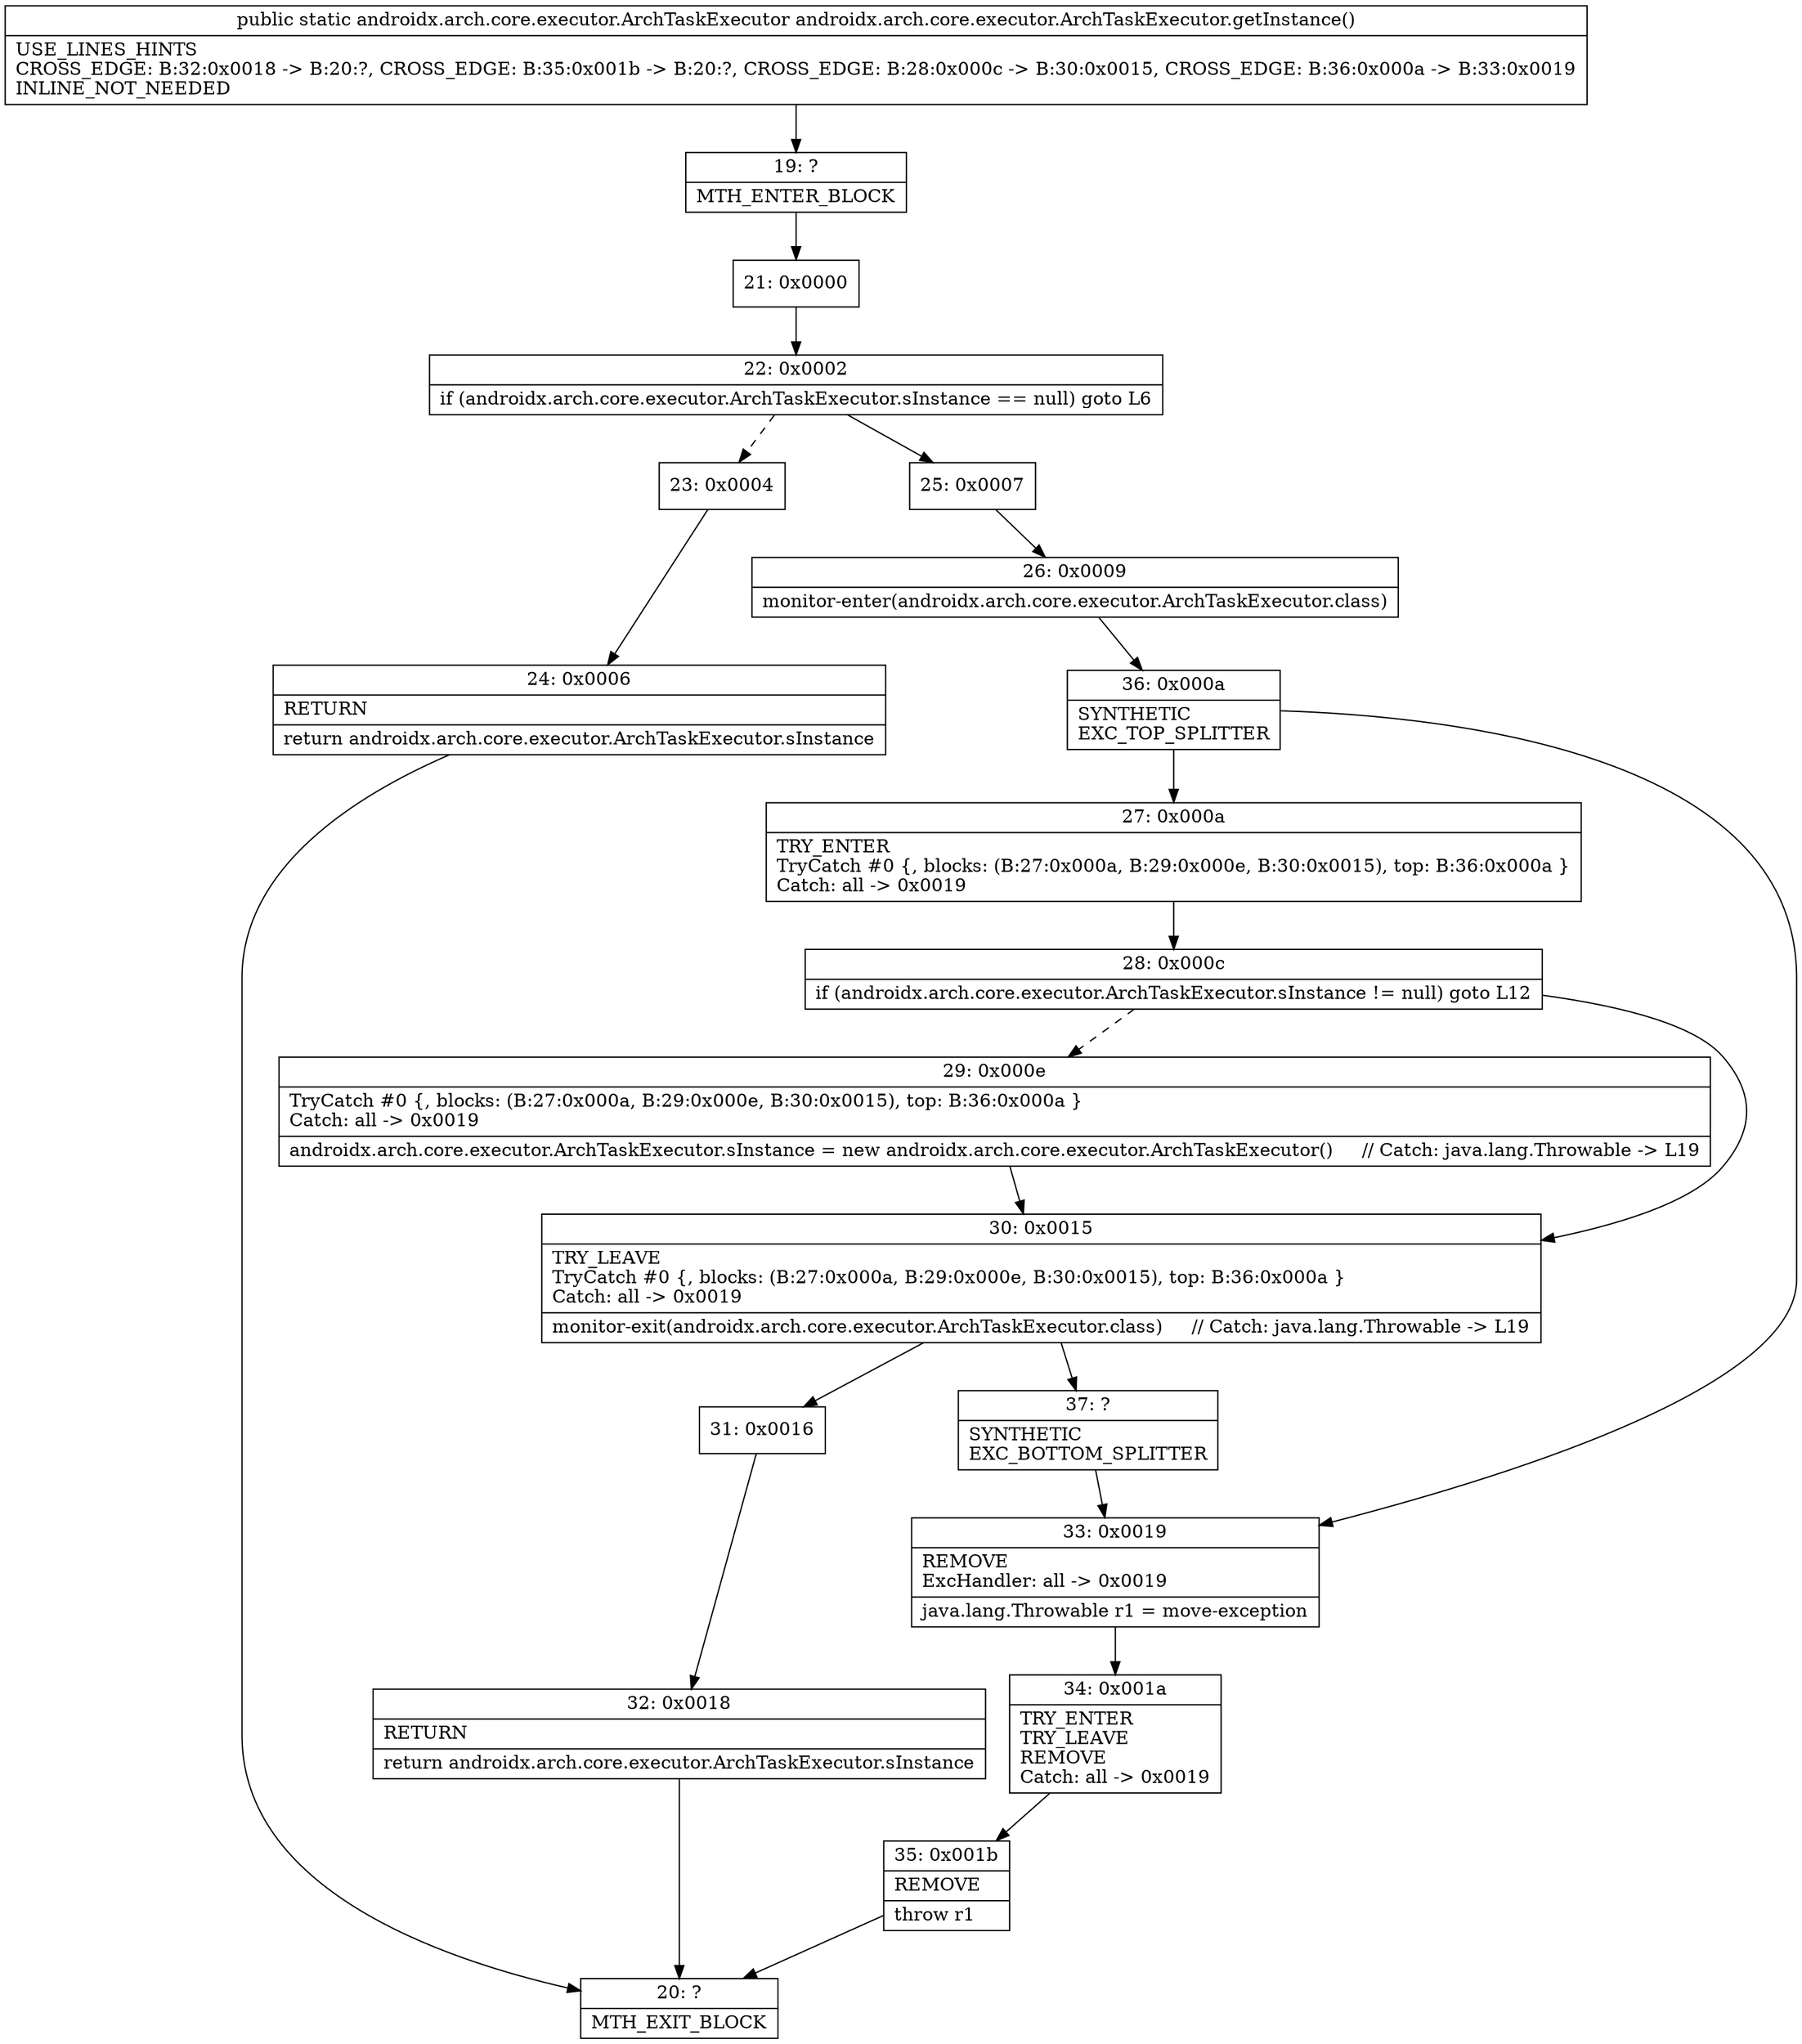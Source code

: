 digraph "CFG forandroidx.arch.core.executor.ArchTaskExecutor.getInstance()Landroidx\/arch\/core\/executor\/ArchTaskExecutor;" {
Node_19 [shape=record,label="{19\:\ ?|MTH_ENTER_BLOCK\l}"];
Node_21 [shape=record,label="{21\:\ 0x0000}"];
Node_22 [shape=record,label="{22\:\ 0x0002|if (androidx.arch.core.executor.ArchTaskExecutor.sInstance == null) goto L6\l}"];
Node_23 [shape=record,label="{23\:\ 0x0004}"];
Node_24 [shape=record,label="{24\:\ 0x0006|RETURN\l|return androidx.arch.core.executor.ArchTaskExecutor.sInstance\l}"];
Node_20 [shape=record,label="{20\:\ ?|MTH_EXIT_BLOCK\l}"];
Node_25 [shape=record,label="{25\:\ 0x0007}"];
Node_26 [shape=record,label="{26\:\ 0x0009|monitor\-enter(androidx.arch.core.executor.ArchTaskExecutor.class)\l}"];
Node_36 [shape=record,label="{36\:\ 0x000a|SYNTHETIC\lEXC_TOP_SPLITTER\l}"];
Node_27 [shape=record,label="{27\:\ 0x000a|TRY_ENTER\lTryCatch #0 \{, blocks: (B:27:0x000a, B:29:0x000e, B:30:0x0015), top: B:36:0x000a \}\lCatch: all \-\> 0x0019\l}"];
Node_28 [shape=record,label="{28\:\ 0x000c|if (androidx.arch.core.executor.ArchTaskExecutor.sInstance != null) goto L12\l}"];
Node_29 [shape=record,label="{29\:\ 0x000e|TryCatch #0 \{, blocks: (B:27:0x000a, B:29:0x000e, B:30:0x0015), top: B:36:0x000a \}\lCatch: all \-\> 0x0019\l|androidx.arch.core.executor.ArchTaskExecutor.sInstance = new androidx.arch.core.executor.ArchTaskExecutor()     \/\/ Catch: java.lang.Throwable \-\> L19\l}"];
Node_30 [shape=record,label="{30\:\ 0x0015|TRY_LEAVE\lTryCatch #0 \{, blocks: (B:27:0x000a, B:29:0x000e, B:30:0x0015), top: B:36:0x000a \}\lCatch: all \-\> 0x0019\l|monitor\-exit(androidx.arch.core.executor.ArchTaskExecutor.class)     \/\/ Catch: java.lang.Throwable \-\> L19\l}"];
Node_31 [shape=record,label="{31\:\ 0x0016}"];
Node_32 [shape=record,label="{32\:\ 0x0018|RETURN\l|return androidx.arch.core.executor.ArchTaskExecutor.sInstance\l}"];
Node_37 [shape=record,label="{37\:\ ?|SYNTHETIC\lEXC_BOTTOM_SPLITTER\l}"];
Node_33 [shape=record,label="{33\:\ 0x0019|REMOVE\lExcHandler: all \-\> 0x0019\l|java.lang.Throwable r1 = move\-exception\l}"];
Node_34 [shape=record,label="{34\:\ 0x001a|TRY_ENTER\lTRY_LEAVE\lREMOVE\lCatch: all \-\> 0x0019\l}"];
Node_35 [shape=record,label="{35\:\ 0x001b|REMOVE\l|throw r1\l}"];
MethodNode[shape=record,label="{public static androidx.arch.core.executor.ArchTaskExecutor androidx.arch.core.executor.ArchTaskExecutor.getInstance()  | USE_LINES_HINTS\lCROSS_EDGE: B:32:0x0018 \-\> B:20:?, CROSS_EDGE: B:35:0x001b \-\> B:20:?, CROSS_EDGE: B:28:0x000c \-\> B:30:0x0015, CROSS_EDGE: B:36:0x000a \-\> B:33:0x0019\lINLINE_NOT_NEEDED\l}"];
MethodNode -> Node_19;Node_19 -> Node_21;
Node_21 -> Node_22;
Node_22 -> Node_23[style=dashed];
Node_22 -> Node_25;
Node_23 -> Node_24;
Node_24 -> Node_20;
Node_25 -> Node_26;
Node_26 -> Node_36;
Node_36 -> Node_27;
Node_36 -> Node_33;
Node_27 -> Node_28;
Node_28 -> Node_29[style=dashed];
Node_28 -> Node_30;
Node_29 -> Node_30;
Node_30 -> Node_31;
Node_30 -> Node_37;
Node_31 -> Node_32;
Node_32 -> Node_20;
Node_37 -> Node_33;
Node_33 -> Node_34;
Node_34 -> Node_35;
Node_35 -> Node_20;
}

